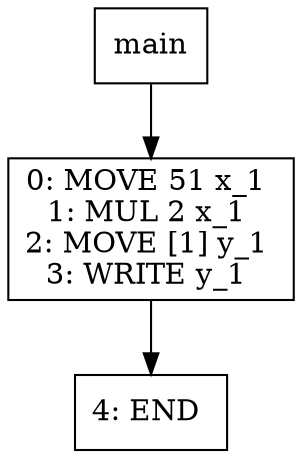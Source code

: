 digraph test001 {
node [shape=box]
1[label="main"]
1 -> 3
3[label="0: MOVE 51 x_1 
1: MUL 2 x_1 
2: MOVE [1] y_1 
3: WRITE y_1 
"]
3 -> 6
6[label="4: END 
"]
}
